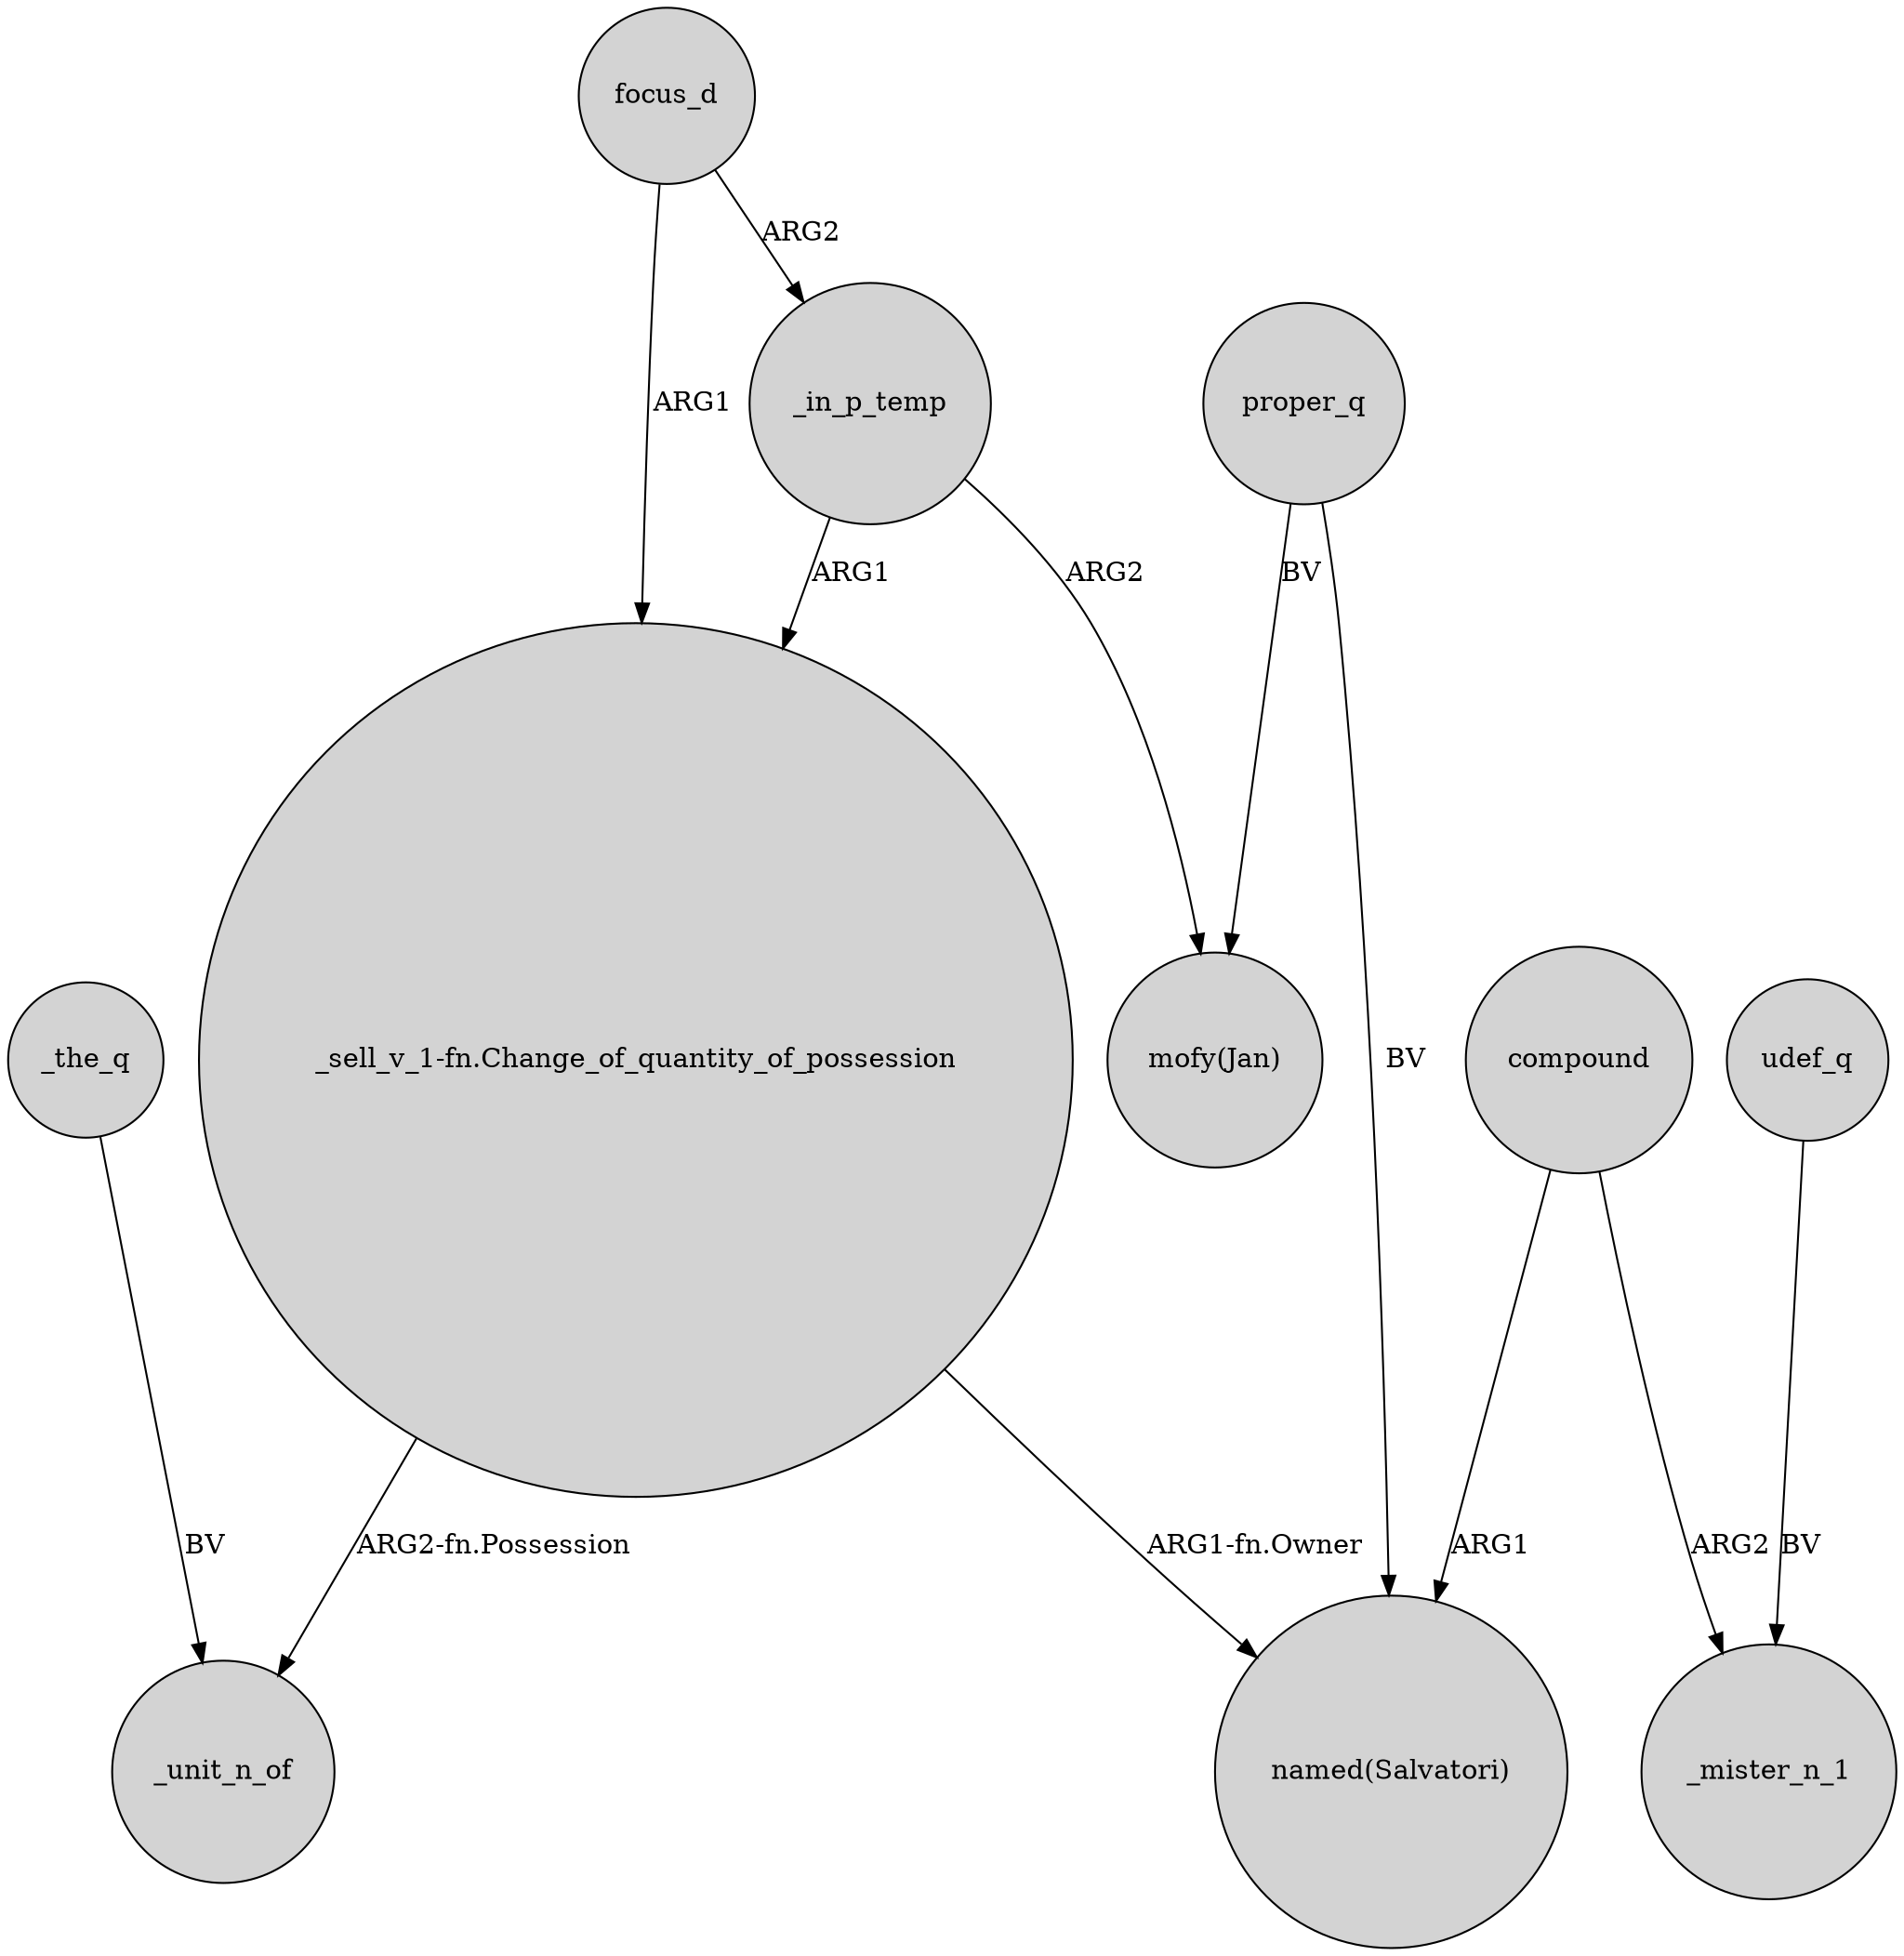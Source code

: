 digraph {
	node [shape=circle style=filled]
	_in_p_temp -> "_sell_v_1-fn.Change_of_quantity_of_possession" [label=ARG1]
	compound -> _mister_n_1 [label=ARG2]
	proper_q -> "mofy(Jan)" [label=BV]
	"_sell_v_1-fn.Change_of_quantity_of_possession" -> _unit_n_of [label="ARG2-fn.Possession"]
	udef_q -> _mister_n_1 [label=BV]
	_in_p_temp -> "mofy(Jan)" [label=ARG2]
	compound -> "named(Salvatori)" [label=ARG1]
	_the_q -> _unit_n_of [label=BV]
	proper_q -> "named(Salvatori)" [label=BV]
	focus_d -> _in_p_temp [label=ARG2]
	"_sell_v_1-fn.Change_of_quantity_of_possession" -> "named(Salvatori)" [label="ARG1-fn.Owner"]
	focus_d -> "_sell_v_1-fn.Change_of_quantity_of_possession" [label=ARG1]
}
